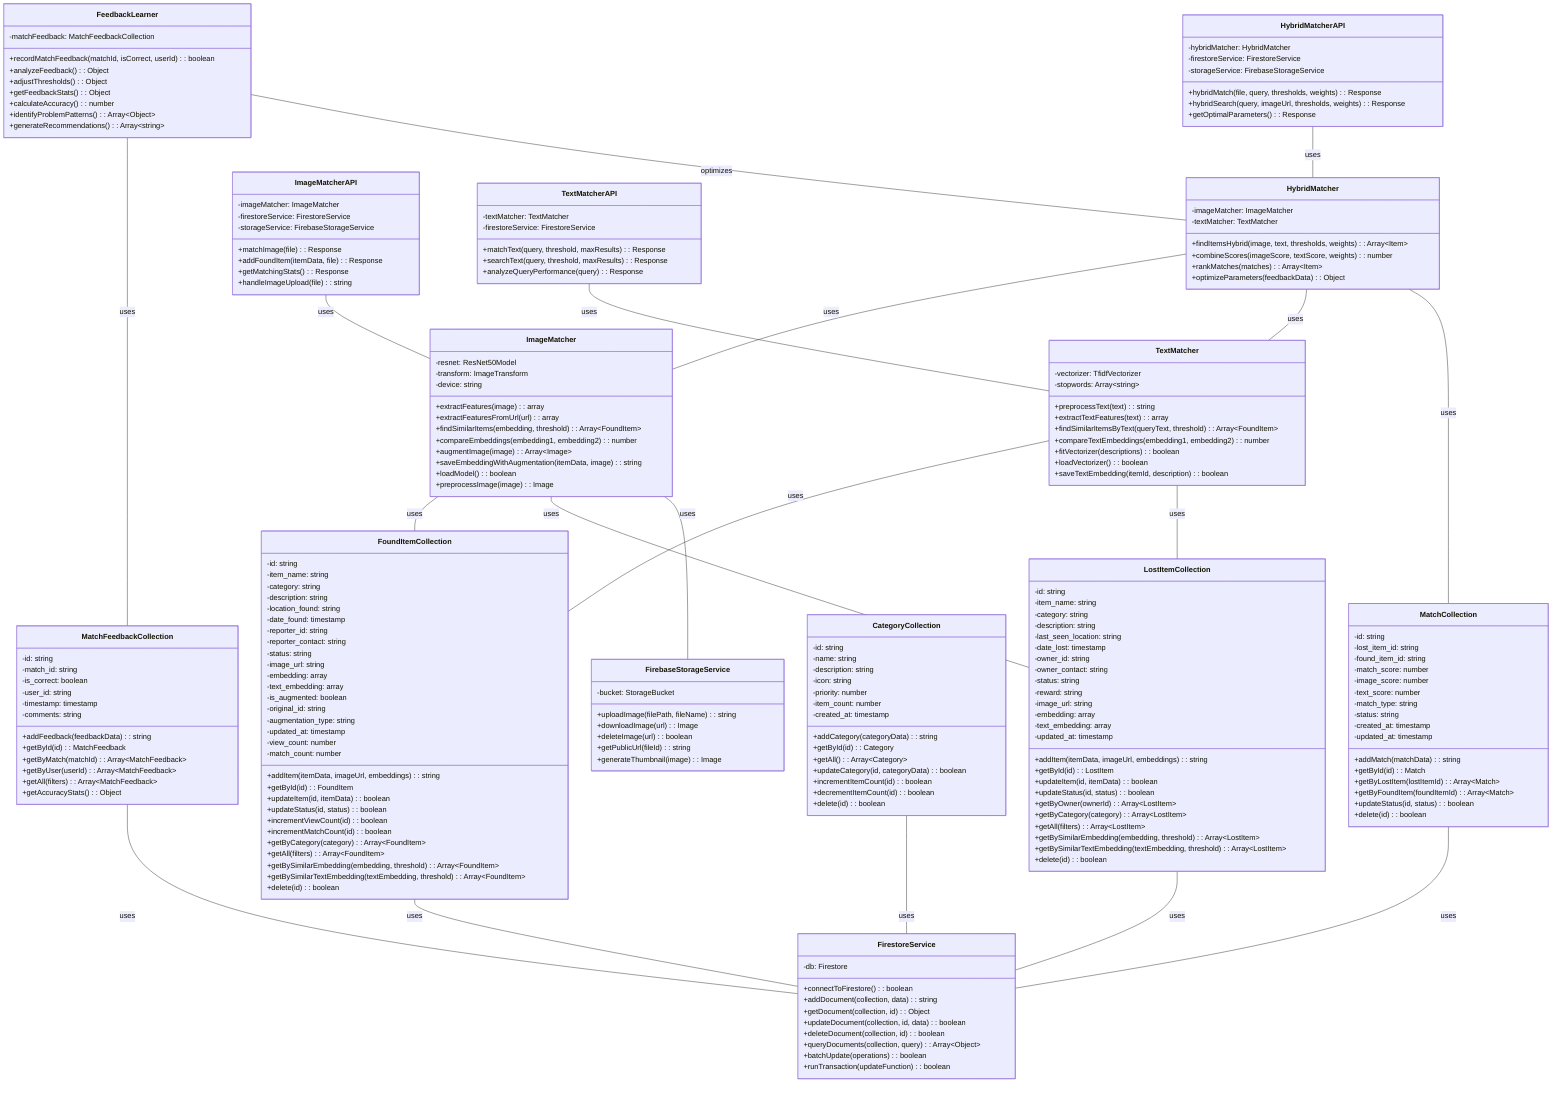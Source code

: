 classDiagram
  %% Firebase Firestore Classes
  class FoundItemCollection {
    -id: string
    -item_name: string
    -category: string
    -description: string
    -location_found: string
    -date_found: timestamp
    -reporter_id: string
    -reporter_contact: string
    -status: string
    -image_url: string
    -embedding: array
    -text_embedding: array
    -is_augmented: boolean
    -original_id: string
    -augmentation_type: string
    -updated_at: timestamp
    -view_count: number
    -match_count: number
    +addItem(itemData, imageUrl, embeddings): string
    +getById(id): FoundItem
    +updateItem(id, itemData): boolean
    +updateStatus(id, status): boolean
    +incrementViewCount(id): boolean
    +incrementMatchCount(id): boolean
    +getByCategory(category): Array~FoundItem~
    +getAll(filters): Array~FoundItem~
    +getBySimilarEmbedding(embedding, threshold): Array~FoundItem~
    +getBySimilarTextEmbedding(textEmbedding, threshold): Array~FoundItem~
    +delete(id): boolean
  }

  class LostItemCollection {
    -id: string
    -item_name: string
    -category: string
    -description: string
    -last_seen_location: string
    -date_lost: timestamp
    -owner_id: string
    -owner_contact: string
    -status: string
    -reward: string
    -image_url: string
    -embedding: array
    -text_embedding: array
    -updated_at: timestamp
    +addItem(itemData, imageUrl, embeddings): string
    +getById(id): LostItem
    +updateItem(id, itemData): boolean
    +updateStatus(id, status): boolean
    +getByOwner(ownerId): Array~LostItem~
    +getByCategory(category): Array~LostItem~
    +getAll(filters): Array~LostItem~
    +getBySimilarEmbedding(embedding, threshold): Array~LostItem~
    +getBySimilarTextEmbedding(textEmbedding, threshold): Array~LostItem~
    +delete(id): boolean
  }

  class MatchCollection {
    -id: string
    -lost_item_id: string
    -found_item_id: string
    -match_score: number
    -image_score: number
    -text_score: number
    -match_type: string
    -status: string
    -created_at: timestamp
    -updated_at: timestamp
    +addMatch(matchData): string
    +getById(id): Match
    +getByLostItem(lostItemId): Array~Match~
    +getByFoundItem(foundItemId): Array~Match~
    +updateStatus(id, status): boolean
    +delete(id): boolean
  }

  class CategoryCollection {
    -id: string
    -name: string
    -description: string
    -icon: string
    -priority: number
    -item_count: number
    -created_at: timestamp
    +addCategory(categoryData): string
    +getById(id): Category
    +getAll(): Array~Category~
    +updateCategory(id, categoryData): boolean
    +incrementItemCount(id): boolean
    +decrementItemCount(id): boolean
    +delete(id): boolean
  }

  class MatchFeedbackCollection {
    -id: string
    -match_id: string
    -is_correct: boolean
    -user_id: string
    -timestamp: timestamp
    -comments: string
    +addFeedback(feedbackData): string
    +getById(id): MatchFeedback
    +getByMatch(matchId): Array~MatchFeedback~
    +getByUser(userId): Array~MatchFeedback~
    +getAll(filters): Array~MatchFeedback~
    +getAccuracyStats(): Object
  }

  class ImageMatcher {
    -resnet: ResNet50Model
    -transform: ImageTransform
    -device: string
    +extractFeatures(image): array
    +extractFeaturesFromUrl(url): array
    +findSimilarItems(embedding, threshold): Array~FoundItem~
    +compareEmbeddings(embedding1, embedding2): number
    +augmentImage(image): Array~Image~
    +saveEmbeddingWithAugmentation(itemData, image): string
    +loadModel(): boolean
    +preprocessImage(image): Image
  }

  class TextMatcher {
    -vectorizer: TfidfVectorizer
    -stopwords: Array~string~
    +preprocessText(text): string
    +extractTextFeatures(text): array
    +findSimilarItemsByText(queryText, threshold): Array~FoundItem~
    +compareTextEmbeddings(embedding1, embedding2): number
    +fitVectorizer(descriptions): boolean
    +loadVectorizer(): boolean
    +saveTextEmbedding(itemId, description): boolean
  }

  class HybridMatcher {
    -imageMatcher: ImageMatcher
    -textMatcher: TextMatcher
    +findItemsHybrid(image, text, thresholds, weights): Array~Item~
    +combineScores(imageScore, textScore, weights): number
    +rankMatches(matches): Array~Item~
    +optimizeParameters(feedbackData): Object
  }

  class FirebaseStorageService {
    -bucket: StorageBucket
    +uploadImage(filePath, fileName): string
    +downloadImage(url): Image
    +deleteImage(url): boolean
    +getPublicUrl(fileId): string
    +generateThumbnail(image): Image
  }

  class FirestoreService {
    -db: Firestore
    +connectToFirestore(): boolean
    +addDocument(collection, data): string
    +getDocument(collection, id): Object
    +updateDocument(collection, id, data): boolean
    +deleteDocument(collection, id): boolean
    +queryDocuments(collection, query): Array~Object~
    +batchUpdate(operations): boolean
    +runTransaction(updateFunction): boolean
  }

  class FeedbackLearner {
    -matchFeedback: MatchFeedbackCollection
    +recordMatchFeedback(matchId, isCorrect, userId): boolean
    +analyzeFeedback(): Object
    +adjustThresholds(): Object
    +getFeedbackStats(): Object
    +calculateAccuracy(): number
    +identifyProblemPatterns(): Array~Object~
    +generateRecommendations(): Array~string~
  }

  class ImageMatcherAPI {
    -imageMatcher: ImageMatcher
    -firestoreService: FirestoreService
    -storageService: FirebaseStorageService
    +matchImage(file): Response
    +addFoundItem(itemData, file): Response
    +getMatchingStats(): Response
    +handleImageUpload(file): string
  }

  class TextMatcherAPI {
    -textMatcher: TextMatcher
    -firestoreService: FirestoreService
    +matchText(query, threshold, maxResults): Response
    +searchText(query, threshold, maxResults): Response
    +analyzeQueryPerformance(query): Response
  }

  class HybridMatcherAPI {
    -hybridMatcher: HybridMatcher
    -firestoreService: FirestoreService
    -storageService: FirebaseStorageService
    +hybridMatch(file, query, thresholds, weights): Response
    +hybridSearch(query, imageUrl, thresholds, weights): Response
    +getOptimalParameters(): Response
  }

  %% Relationships
  FoundItemCollection -- FirestoreService : uses
  LostItemCollection -- FirestoreService : uses
  MatchCollection -- FirestoreService : uses
  CategoryCollection -- FirestoreService : uses
  MatchFeedbackCollection -- FirestoreService : uses
  
  ImageMatcher -- FoundItemCollection : uses
  ImageMatcher -- LostItemCollection : uses
  ImageMatcher -- FirebaseStorageService : uses
  
  TextMatcher -- FoundItemCollection : uses
  TextMatcher -- LostItemCollection : uses
  
  HybridMatcher -- ImageMatcher : uses
  HybridMatcher -- TextMatcher : uses
  HybridMatcher -- MatchCollection : uses
  
  FeedbackLearner -- MatchFeedbackCollection : uses
  FeedbackLearner -- HybridMatcher : optimizes
  
  ImageMatcherAPI -- ImageMatcher : uses
  TextMatcherAPI -- TextMatcher : uses
  HybridMatcherAPI -- HybridMatcher : uses